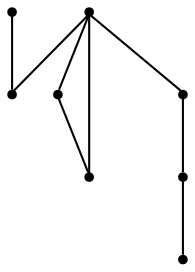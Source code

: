 graph {
  node [shape=point,comment="{\"directed\":false,\"doi\":\"10.1007/978-3-642-11805-0_10\",\"figure\":\"12 (14)\"}"]

  v0 [pos="1366.8289427823797,2476.191691953485"]
  v1 [pos="1366.8289427823797,2566.224444666775"]
  v2 [pos="1321.7954416851665,2476.191691953485"]
  v3 [pos="1276.761908775152,2476.191755554892"]
  v4 [pos="1396.8512874514558,2476.191755554892"]
  v5 [pos="1426.8735366821288,2476.191755554892"]
  v6 [pos="1456.8959131640056,2476.191755554892"]
  v7 [pos="1366.8289427823797,2521.2080683101303"]

  v0 -- v1 [id="-1",pos="1366.8289427823797,2476.191691953485 1348.690460772847,2483.8068792343133 1336.8483365081076,2501.5633744846687 1336.8483365081076,2521.2497908332125 1336.8483365081076,2540.936207181757 1348.690460772847,2558.6924480264834 1366.8289427823797,2566.224444666775"]
  v3 -- v2 [id="-2",pos="1276.761908775152,2476.191755554892 1321.7954416851665,2476.191691953485 1321.7954416851665,2476.191691953485 1321.7954416851665,2476.191691953485"]
  v0 -- v4 [id="-3",pos="1366.8289427823797,2476.191691953485 1396.8512874514558,2476.191755554892 1396.8512874514558,2476.191755554892 1396.8512874514558,2476.191755554892"]
  v4 -- v5 [id="-4",pos="1396.8512874514558,2476.191755554892 1426.8735366821288,2476.191755554892 1426.8735366821288,2476.191755554892 1426.8735366821288,2476.191755554892"]
  v5 -- v6 [id="-5",pos="1426.8735366821288,2476.191755554892 1456.8959131640056,2476.191755554892 1456.8959131640056,2476.191755554892 1456.8959131640056,2476.191755554892"]
  v1 -- v7 [id="-6",pos="1366.8289427823797,2566.224444666775 1366.8289427823797,2521.2080683101303 1366.8289427823797,2521.2080683101303 1366.8289427823797,2521.2080683101303"]
  v7 -- v0 [id="-7",pos="1366.8289427823797,2521.2080683101303 1366.8289427823797,2476.191691953485 1366.8289427823797,2476.191691953485 1366.8289427823797,2476.191691953485"]
  v0 -- v2 [id="-13",pos="1366.8289427823797,2476.191691953485 1321.7954416851665,2476.191691953485 1321.7954416851665,2476.191691953485 1321.7954416851665,2476.191691953485"]
}
